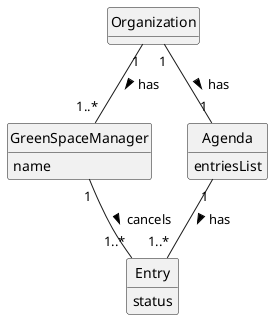 @startuml
skinparam monochrome true
skinparam packageStyle rectangle
skinparam shadowing false

skinparam classAttributeIconSize 0

hide circle
hide methods

class Organization {
}

class GreenSpaceManager {
    name
}

class Agenda {
    entriesList
}

class Entry {
    status
}

Organization "1" -- "1..*" GreenSpaceManager : has >
Agenda "1" -- "1..*" Entry : has >
Organization "1" -- "1" Agenda : has >
GreenSpaceManager "1" -- "1..*" Entry : cancels >
@enduml